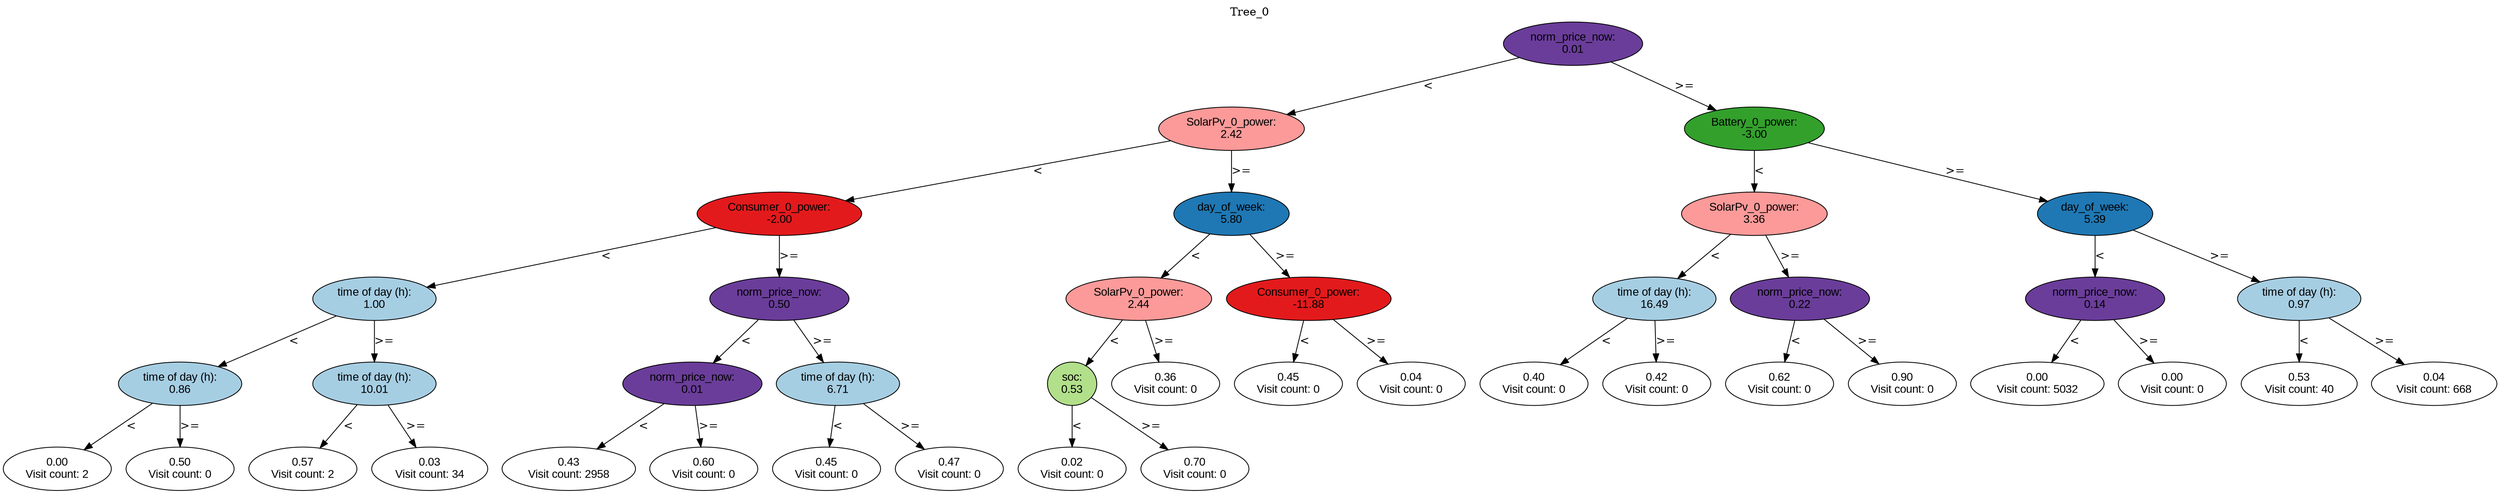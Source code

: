digraph BST {
    node [fontname="Arial" style=filled colorscheme=paired12];
    0 [ label = "norm_price_now:
0.01" fillcolor=10];
    1 [ label = "SolarPv_0_power:
2.42" fillcolor=5];
    2 [ label = "Consumer_0_power:
-2.00" fillcolor=6];
    3 [ label = "time of day (h):
1.00" fillcolor=1];
    4 [ label = "time of day (h):
0.86" fillcolor=1];
    5 [ label = "0.00
Visit count: 2" fillcolor=white];
    6 [ label = "0.50
Visit count: 0" fillcolor=white];
    7 [ label = "time of day (h):
10.01" fillcolor=1];
    8 [ label = "0.57
Visit count: 2" fillcolor=white];
    9 [ label = "0.03
Visit count: 34" fillcolor=white];
    10 [ label = "norm_price_now:
0.50" fillcolor=10];
    11 [ label = "norm_price_now:
0.01" fillcolor=10];
    12 [ label = "0.43
Visit count: 2958" fillcolor=white];
    13 [ label = "0.60
Visit count: 0" fillcolor=white];
    14 [ label = "time of day (h):
6.71" fillcolor=1];
    15 [ label = "0.45
Visit count: 0" fillcolor=white];
    16 [ label = "0.47
Visit count: 0" fillcolor=white];
    17 [ label = "day_of_week:
5.80" fillcolor=2];
    18 [ label = "SolarPv_0_power:
2.44" fillcolor=5];
    19 [ label = "soc:
0.53" fillcolor=3];
    20 [ label = "0.02
Visit count: 0" fillcolor=white];
    21 [ label = "0.70
Visit count: 0" fillcolor=white];
    22 [ label = "0.36
Visit count: 0" fillcolor=white];
    23 [ label = "Consumer_0_power:
-11.88" fillcolor=6];
    24 [ label = "0.45
Visit count: 0" fillcolor=white];
    25 [ label = "0.04
Visit count: 0" fillcolor=white];
    26 [ label = "Battery_0_power:
-3.00" fillcolor=4];
    27 [ label = "SolarPv_0_power:
3.36" fillcolor=5];
    28 [ label = "time of day (h):
16.49" fillcolor=1];
    29 [ label = "0.40
Visit count: 0" fillcolor=white];
    30 [ label = "0.42
Visit count: 0" fillcolor=white];
    31 [ label = "norm_price_now:
0.22" fillcolor=10];
    32 [ label = "0.62
Visit count: 0" fillcolor=white];
    33 [ label = "0.90
Visit count: 0" fillcolor=white];
    34 [ label = "day_of_week:
5.39" fillcolor=2];
    35 [ label = "norm_price_now:
0.14" fillcolor=10];
    36 [ label = "0.00
Visit count: 5032" fillcolor=white];
    37 [ label = "0.00
Visit count: 0" fillcolor=white];
    38 [ label = "time of day (h):
0.97" fillcolor=1];
    39 [ label = "0.53
Visit count: 40" fillcolor=white];
    40 [ label = "0.04
Visit count: 668" fillcolor=white];

    0  -> 1[ label = "<"];
    0  -> 26[ label = ">="];
    1  -> 2[ label = "<"];
    1  -> 17[ label = ">="];
    2  -> 3[ label = "<"];
    2  -> 10[ label = ">="];
    3  -> 4[ label = "<"];
    3  -> 7[ label = ">="];
    4  -> 5[ label = "<"];
    4  -> 6[ label = ">="];
    7  -> 8[ label = "<"];
    7  -> 9[ label = ">="];
    10  -> 11[ label = "<"];
    10  -> 14[ label = ">="];
    11  -> 12[ label = "<"];
    11  -> 13[ label = ">="];
    14  -> 15[ label = "<"];
    14  -> 16[ label = ">="];
    17  -> 18[ label = "<"];
    17  -> 23[ label = ">="];
    18  -> 19[ label = "<"];
    18  -> 22[ label = ">="];
    19  -> 20[ label = "<"];
    19  -> 21[ label = ">="];
    23  -> 24[ label = "<"];
    23  -> 25[ label = ">="];
    26  -> 27[ label = "<"];
    26  -> 34[ label = ">="];
    27  -> 28[ label = "<"];
    27  -> 31[ label = ">="];
    28  -> 29[ label = "<"];
    28  -> 30[ label = ">="];
    31  -> 32[ label = "<"];
    31  -> 33[ label = ">="];
    34  -> 35[ label = "<"];
    34  -> 38[ label = ">="];
    35  -> 36[ label = "<"];
    35  -> 37[ label = ">="];
    38  -> 39[ label = "<"];
    38  -> 40[ label = ">="];

    labelloc="t";
    label="Tree_0";
}